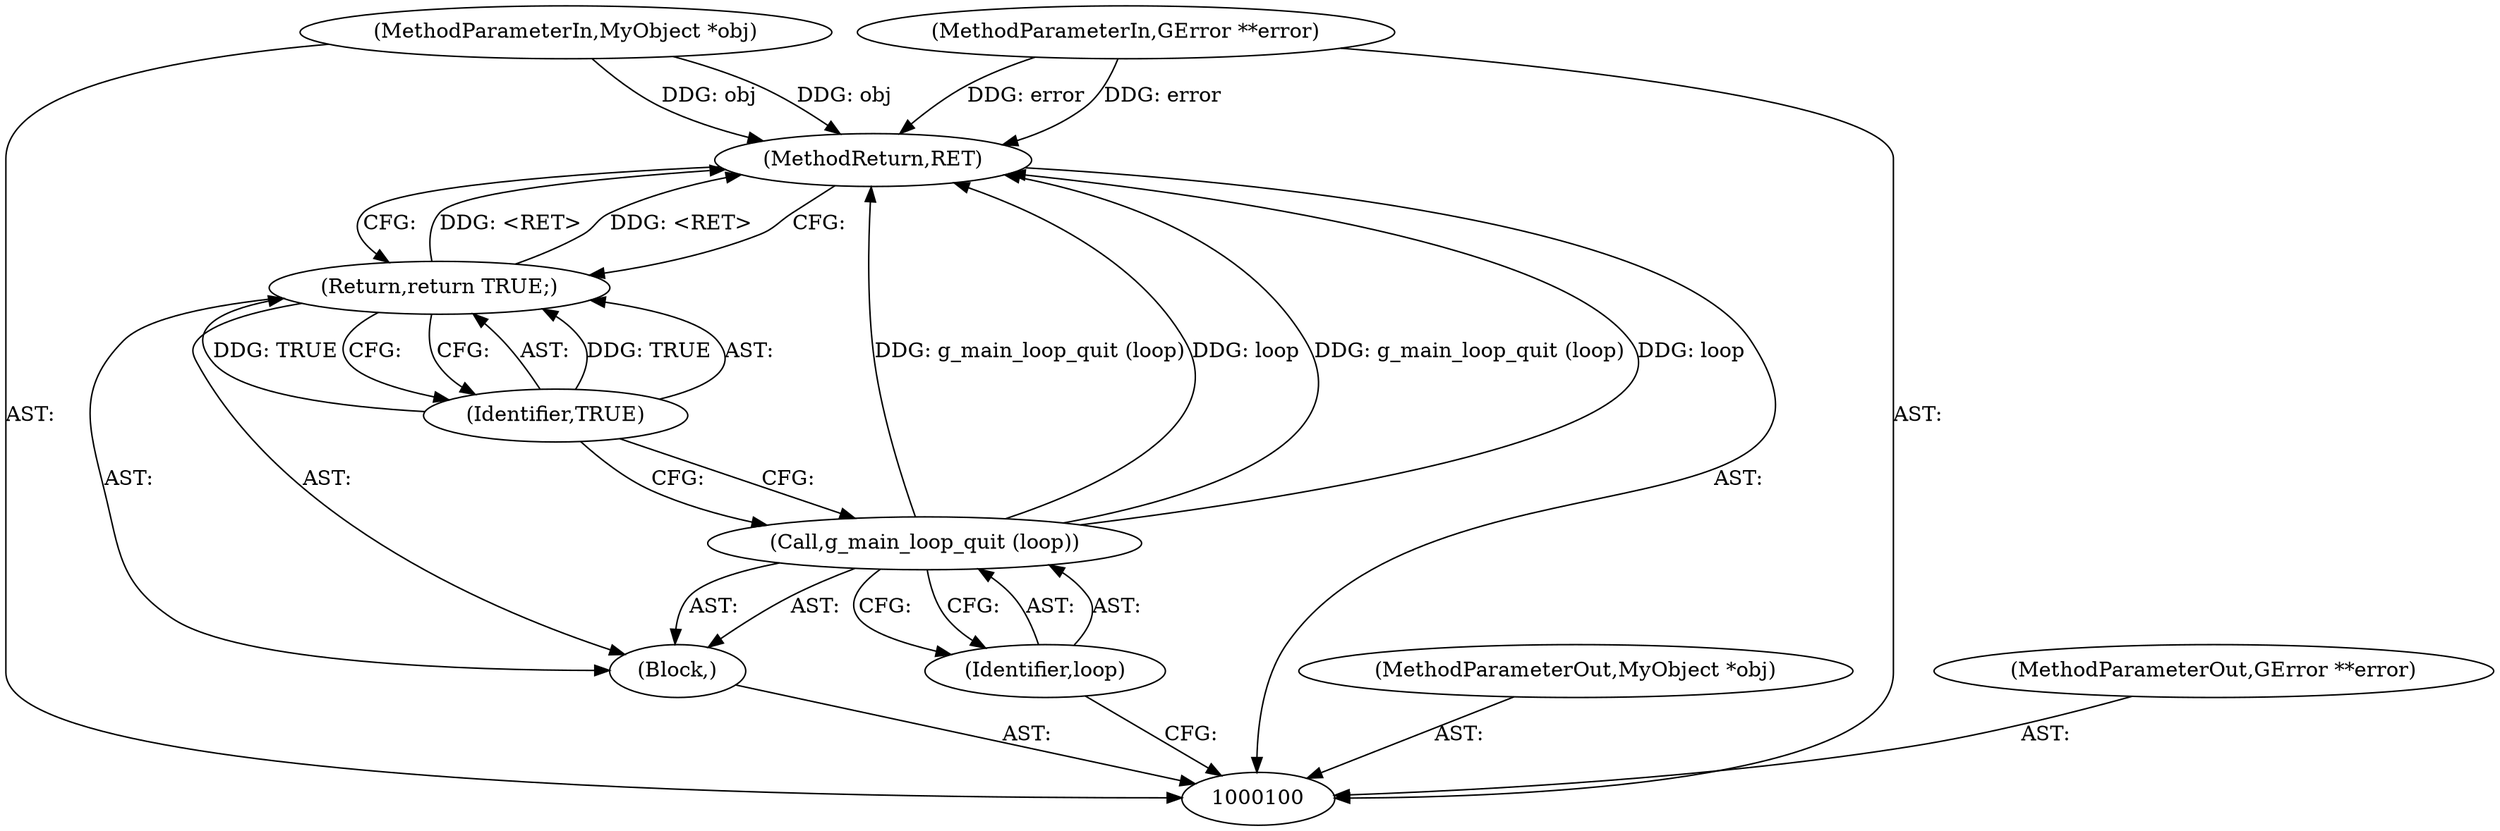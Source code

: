 digraph "1_dbus_9a6bce9b615abca6068348c1606ba8eaf13d9ae0_40" {
"1000108" [label="(MethodReturn,RET)"];
"1000101" [label="(MethodParameterIn,MyObject *obj)"];
"1000119" [label="(MethodParameterOut,MyObject *obj)"];
"1000102" [label="(MethodParameterIn,GError **error)"];
"1000120" [label="(MethodParameterOut,GError **error)"];
"1000103" [label="(Block,)"];
"1000104" [label="(Call,g_main_loop_quit (loop))"];
"1000105" [label="(Identifier,loop)"];
"1000106" [label="(Return,return TRUE;)"];
"1000107" [label="(Identifier,TRUE)"];
"1000108" -> "1000100"  [label="AST: "];
"1000108" -> "1000106"  [label="CFG: "];
"1000104" -> "1000108"  [label="DDG: g_main_loop_quit (loop)"];
"1000104" -> "1000108"  [label="DDG: loop"];
"1000102" -> "1000108"  [label="DDG: error"];
"1000101" -> "1000108"  [label="DDG: obj"];
"1000106" -> "1000108"  [label="DDG: <RET>"];
"1000101" -> "1000100"  [label="AST: "];
"1000101" -> "1000108"  [label="DDG: obj"];
"1000119" -> "1000100"  [label="AST: "];
"1000102" -> "1000100"  [label="AST: "];
"1000102" -> "1000108"  [label="DDG: error"];
"1000120" -> "1000100"  [label="AST: "];
"1000103" -> "1000100"  [label="AST: "];
"1000104" -> "1000103"  [label="AST: "];
"1000106" -> "1000103"  [label="AST: "];
"1000104" -> "1000103"  [label="AST: "];
"1000104" -> "1000105"  [label="CFG: "];
"1000105" -> "1000104"  [label="AST: "];
"1000107" -> "1000104"  [label="CFG: "];
"1000104" -> "1000108"  [label="DDG: g_main_loop_quit (loop)"];
"1000104" -> "1000108"  [label="DDG: loop"];
"1000105" -> "1000104"  [label="AST: "];
"1000105" -> "1000100"  [label="CFG: "];
"1000104" -> "1000105"  [label="CFG: "];
"1000106" -> "1000103"  [label="AST: "];
"1000106" -> "1000107"  [label="CFG: "];
"1000107" -> "1000106"  [label="AST: "];
"1000108" -> "1000106"  [label="CFG: "];
"1000106" -> "1000108"  [label="DDG: <RET>"];
"1000107" -> "1000106"  [label="DDG: TRUE"];
"1000107" -> "1000106"  [label="AST: "];
"1000107" -> "1000104"  [label="CFG: "];
"1000106" -> "1000107"  [label="CFG: "];
"1000107" -> "1000106"  [label="DDG: TRUE"];
}
